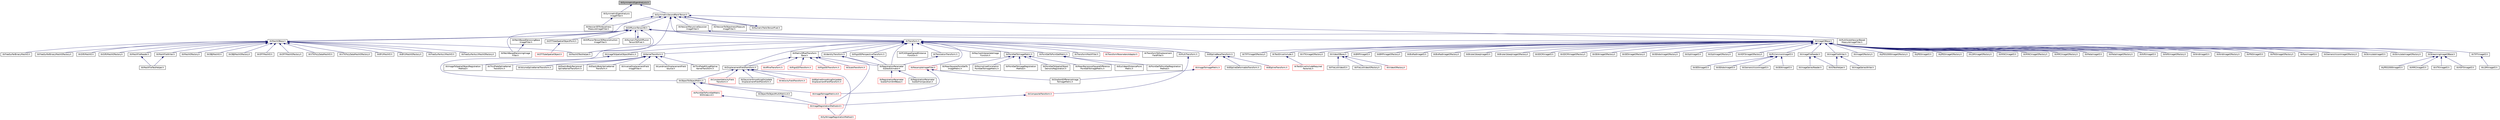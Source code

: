 digraph "itkSymmetricEigenAnalysis.h"
{
 // LATEX_PDF_SIZE
  edge [fontname="Helvetica",fontsize="10",labelfontname="Helvetica",labelfontsize="10"];
  node [fontname="Helvetica",fontsize="10",shape=record];
  Node1 [label="itkSymmetricEigenAnalysis.h",height=0.2,width=0.4,color="black", fillcolor="grey75", style="filled", fontcolor="black",tooltip=" "];
  Node1 -> Node2 [dir="back",color="midnightblue",fontsize="10",style="solid",fontname="Helvetica"];
  Node2 [label="itkSymmetricEigenAnalysis\lImageFilter.h",height=0.2,width=0.4,color="black", fillcolor="white", style="filled",URL="$itkSymmetricEigenAnalysisImageFilter_8h.html",tooltip=" "];
  Node2 -> Node3 [dir="back",color="midnightblue",fontsize="10",style="solid",fontname="Helvetica"];
  Node3 [label="itkHessian3DToVesselness\lMeasureImageFilter.h",height=0.2,width=0.4,color="black", fillcolor="white", style="filled",URL="$itkHessian3DToVesselnessMeasureImageFilter_8h.html",tooltip=" "];
  Node1 -> Node4 [dir="back",color="midnightblue",fontsize="10",style="solid",fontname="Helvetica"];
  Node4 [label="itkSymmetricSecondRankTensor.h",height=0.2,width=0.4,color="black", fillcolor="white", style="filled",URL="$itkSymmetricSecondRankTensor_8h.html",tooltip=" "];
  Node4 -> Node5 [dir="back",color="midnightblue",fontsize="10",style="solid",fontname="Helvetica"];
  Node5 [label="itkDiffusionTensor3D.h",height=0.2,width=0.4,color="black", fillcolor="white", style="filled",URL="$itkDiffusionTensor3D_8h.html",tooltip=" "];
  Node5 -> Node6 [dir="back",color="midnightblue",fontsize="10",style="solid",fontname="Helvetica"];
  Node6 [label="itkDTITubeSpatialObjectPoint.h",height=0.2,width=0.4,color="black", fillcolor="white", style="filled",URL="$itkDTITubeSpatialObjectPoint_8h.html",tooltip=" "];
  Node6 -> Node7 [dir="back",color="midnightblue",fontsize="10",style="solid",fontname="Helvetica"];
  Node7 [label="itkDTITubeSpatialObject.h",height=0.2,width=0.4,color="red", fillcolor="white", style="filled",URL="$itkDTITubeSpatialObject_8h.html",tooltip=" "];
  Node5 -> Node9 [dir="back",color="midnightblue",fontsize="10",style="solid",fontname="Helvetica"];
  Node9 [label="itkDiffusionTensor3DReconstruction\lImageFilter.h",height=0.2,width=0.4,color="black", fillcolor="white", style="filled",URL="$itkDiffusionTensor3DReconstructionImageFilter_8h.html",tooltip=" "];
  Node5 -> Node10 [dir="back",color="midnightblue",fontsize="10",style="solid",fontname="Helvetica"];
  Node10 [label="itkImageIOBase.h",height=0.2,width=0.4,color="black", fillcolor="white", style="filled",URL="$itkImageIOBase_8h.html",tooltip=" "];
  Node10 -> Node11 [dir="back",color="midnightblue",fontsize="10",style="solid",fontname="Helvetica"];
  Node11 [label="itkBMPImageIO.h",height=0.2,width=0.4,color="black", fillcolor="white", style="filled",URL="$itkBMPImageIO_8h.html",tooltip=" "];
  Node10 -> Node12 [dir="back",color="midnightblue",fontsize="10",style="solid",fontname="Helvetica"];
  Node12 [label="itkBMPImageIOFactory.h",height=0.2,width=0.4,color="black", fillcolor="white", style="filled",URL="$itkBMPImageIOFactory_8h.html",tooltip=" "];
  Node10 -> Node13 [dir="back",color="midnightblue",fontsize="10",style="solid",fontname="Helvetica"];
  Node13 [label="itkBioRadImageIO.h",height=0.2,width=0.4,color="black", fillcolor="white", style="filled",URL="$itkBioRadImageIO_8h.html",tooltip=" "];
  Node10 -> Node14 [dir="back",color="midnightblue",fontsize="10",style="solid",fontname="Helvetica"];
  Node14 [label="itkBioRadImageIOFactory.h",height=0.2,width=0.4,color="black", fillcolor="white", style="filled",URL="$itkBioRadImageIOFactory_8h.html",tooltip=" "];
  Node10 -> Node15 [dir="back",color="midnightblue",fontsize="10",style="solid",fontname="Helvetica"];
  Node15 [label="itkBruker2dseqImageIO.h",height=0.2,width=0.4,color="black", fillcolor="white", style="filled",URL="$itkBruker2dseqImageIO_8h.html",tooltip=" "];
  Node10 -> Node16 [dir="back",color="midnightblue",fontsize="10",style="solid",fontname="Helvetica"];
  Node16 [label="itkBruker2dseqImageIOFactory.h",height=0.2,width=0.4,color="black", fillcolor="white", style="filled",URL="$itkBruker2dseqImageIOFactory_8h.html",tooltip=" "];
  Node10 -> Node17 [dir="back",color="midnightblue",fontsize="10",style="solid",fontname="Helvetica"];
  Node17 [label="itkGDCMImageIO.h",height=0.2,width=0.4,color="black", fillcolor="white", style="filled",URL="$itkGDCMImageIO_8h.html",tooltip=" "];
  Node10 -> Node18 [dir="back",color="midnightblue",fontsize="10",style="solid",fontname="Helvetica"];
  Node18 [label="itkGDCMImageIOFactory.h",height=0.2,width=0.4,color="black", fillcolor="white", style="filled",URL="$itkGDCMImageIOFactory_8h.html",tooltip=" "];
  Node10 -> Node19 [dir="back",color="midnightblue",fontsize="10",style="solid",fontname="Helvetica"];
  Node19 [label="itkGE4ImageIOFactory.h",height=0.2,width=0.4,color="black", fillcolor="white", style="filled",URL="$itkGE4ImageIOFactory_8h.html",tooltip=" "];
  Node10 -> Node20 [dir="back",color="midnightblue",fontsize="10",style="solid",fontname="Helvetica"];
  Node20 [label="itkGE5ImageIOFactory.h",height=0.2,width=0.4,color="black", fillcolor="white", style="filled",URL="$itkGE5ImageIOFactory_8h.html",tooltip=" "];
  Node10 -> Node21 [dir="back",color="midnightblue",fontsize="10",style="solid",fontname="Helvetica"];
  Node21 [label="itkGEAdwImageIOFactory.h",height=0.2,width=0.4,color="black", fillcolor="white", style="filled",URL="$itkGEAdwImageIOFactory_8h.html",tooltip=" "];
  Node10 -> Node22 [dir="back",color="midnightblue",fontsize="10",style="solid",fontname="Helvetica"];
  Node22 [label="itkGiplImageIO.h",height=0.2,width=0.4,color="black", fillcolor="white", style="filled",URL="$itkGiplImageIO_8h.html",tooltip=" "];
  Node10 -> Node23 [dir="back",color="midnightblue",fontsize="10",style="solid",fontname="Helvetica"];
  Node23 [label="itkGiplImageIOFactory.h",height=0.2,width=0.4,color="black", fillcolor="white", style="filled",URL="$itkGiplImageIOFactory_8h.html",tooltip=" "];
  Node10 -> Node24 [dir="back",color="midnightblue",fontsize="10",style="solid",fontname="Helvetica"];
  Node24 [label="itkHDF5ImageIOFactory.h",height=0.2,width=0.4,color="black", fillcolor="white", style="filled",URL="$itkHDF5ImageIOFactory_8h.html",tooltip=" "];
  Node10 -> Node25 [dir="back",color="midnightblue",fontsize="10",style="solid",fontname="Helvetica"];
  Node25 [label="itkIPLCommonImageIO.h",height=0.2,width=0.4,color="black", fillcolor="white", style="filled",URL="$itkIPLCommonImageIO_8h.html",tooltip="This file was written as a modification to the itkMetaImageIO as a new method for reading in files fr..."];
  Node25 -> Node26 [dir="back",color="midnightblue",fontsize="10",style="solid",fontname="Helvetica"];
  Node26 [label="itkGE4ImageIO.h",height=0.2,width=0.4,color="black", fillcolor="white", style="filled",URL="$itkGE4ImageIO_8h.html",tooltip="This file was written as a modification to the itkMetaImageIO as a new method for reading in files fr..."];
  Node25 -> Node27 [dir="back",color="midnightblue",fontsize="10",style="solid",fontname="Helvetica"];
  Node27 [label="itkGE5ImageIO.h",height=0.2,width=0.4,color="black", fillcolor="white", style="filled",URL="$itkGE5ImageIO_8h.html",tooltip="This file was written as a modification to the itkMetaImageIO as a new method for reading in files fr..."];
  Node25 -> Node28 [dir="back",color="midnightblue",fontsize="10",style="solid",fontname="Helvetica"];
  Node28 [label="itkGEAdwImageIO.h",height=0.2,width=0.4,color="black", fillcolor="white", style="filled",URL="$itkGEAdwImageIO_8h.html",tooltip="This file was written as a modification to the itkMetaImageIO as a new method for reading in files fr..."];
  Node25 -> Node29 [dir="back",color="midnightblue",fontsize="10",style="solid",fontname="Helvetica"];
  Node29 [label="itkSiemensVisionImageIO.h",height=0.2,width=0.4,color="black", fillcolor="white", style="filled",URL="$itkSiemensVisionImageIO_8h.html",tooltip="This file was written as a modification to the itkMetaImageIO as a new method for reading in files fr..."];
  Node10 -> Node30 [dir="back",color="midnightblue",fontsize="10",style="solid",fontname="Helvetica"];
  Node30 [label="itkImageFileReader.h",height=0.2,width=0.4,color="black", fillcolor="white", style="filled",URL="$itkImageFileReader_8h.html",tooltip=" "];
  Node30 -> Node31 [dir="back",color="midnightblue",fontsize="10",style="solid",fontname="Helvetica"];
  Node31 [label="itkIOTestHelper.h",height=0.2,width=0.4,color="black", fillcolor="white", style="filled",URL="$itkIOTestHelper_8h.html",tooltip=" "];
  Node30 -> Node32 [dir="back",color="midnightblue",fontsize="10",style="solid",fontname="Helvetica"];
  Node32 [label="itkImageSeriesReader.h",height=0.2,width=0.4,color="black", fillcolor="white", style="filled",URL="$itkImageSeriesReader_8h.html",tooltip=" "];
  Node10 -> Node33 [dir="back",color="midnightblue",fontsize="10",style="solid",fontname="Helvetica"];
  Node33 [label="itkImageFileWriter.h",height=0.2,width=0.4,color="black", fillcolor="white", style="filled",URL="$itkImageFileWriter_8h.html",tooltip=" "];
  Node33 -> Node31 [dir="back",color="midnightblue",fontsize="10",style="solid",fontname="Helvetica"];
  Node33 -> Node34 [dir="back",color="midnightblue",fontsize="10",style="solid",fontname="Helvetica"];
  Node34 [label="itkImageSeriesWriter.h",height=0.2,width=0.4,color="black", fillcolor="white", style="filled",URL="$itkImageSeriesWriter_8h.html",tooltip=" "];
  Node10 -> Node35 [dir="back",color="midnightblue",fontsize="10",style="solid",fontname="Helvetica"];
  Node35 [label="itkImageIOFactory.h",height=0.2,width=0.4,color="black", fillcolor="white", style="filled",URL="$itkImageIOFactory_8h.html",tooltip=" "];
  Node10 -> Node36 [dir="back",color="midnightblue",fontsize="10",style="solid",fontname="Helvetica"];
  Node36 [label="itkJPEG2000ImageIOFactory.h",height=0.2,width=0.4,color="black", fillcolor="white", style="filled",URL="$itkJPEG2000ImageIOFactory_8h.html",tooltip=" "];
  Node10 -> Node37 [dir="back",color="midnightblue",fontsize="10",style="solid",fontname="Helvetica"];
  Node37 [label="itkJPEGImageIO.h",height=0.2,width=0.4,color="black", fillcolor="white", style="filled",URL="$itkJPEGImageIO_8h.html",tooltip=" "];
  Node10 -> Node38 [dir="back",color="midnightblue",fontsize="10",style="solid",fontname="Helvetica"];
  Node38 [label="itkJPEGImageIOFactory.h",height=0.2,width=0.4,color="black", fillcolor="white", style="filled",URL="$itkJPEGImageIOFactory_8h.html",tooltip=" "];
  Node10 -> Node39 [dir="back",color="midnightblue",fontsize="10",style="solid",fontname="Helvetica"];
  Node39 [label="itkLSMImageIOFactory.h",height=0.2,width=0.4,color="black", fillcolor="white", style="filled",URL="$itkLSMImageIOFactory_8h.html",tooltip=" "];
  Node10 -> Node40 [dir="back",color="midnightblue",fontsize="10",style="solid",fontname="Helvetica"];
  Node40 [label="itkMINCImageIO.h",height=0.2,width=0.4,color="black", fillcolor="white", style="filled",URL="$itkMINCImageIO_8h.html",tooltip=" "];
  Node10 -> Node41 [dir="back",color="midnightblue",fontsize="10",style="solid",fontname="Helvetica"];
  Node41 [label="itkMINCImageIOFactory.h",height=0.2,width=0.4,color="black", fillcolor="white", style="filled",URL="$itkMINCImageIOFactory_8h.html",tooltip=" "];
  Node10 -> Node42 [dir="back",color="midnightblue",fontsize="10",style="solid",fontname="Helvetica"];
  Node42 [label="itkMRCImageIOFactory.h",height=0.2,width=0.4,color="black", fillcolor="white", style="filled",URL="$itkMRCImageIOFactory_8h.html",tooltip=" "];
  Node10 -> Node43 [dir="back",color="midnightblue",fontsize="10",style="solid",fontname="Helvetica"];
  Node43 [label="itkMetaImageIO.h",height=0.2,width=0.4,color="black", fillcolor="white", style="filled",URL="$itkMetaImageIO_8h.html",tooltip=" "];
  Node10 -> Node44 [dir="back",color="midnightblue",fontsize="10",style="solid",fontname="Helvetica"];
  Node44 [label="itkMetaImageIOFactory.h",height=0.2,width=0.4,color="black", fillcolor="white", style="filled",URL="$itkMetaImageIOFactory_8h.html",tooltip=" "];
  Node10 -> Node45 [dir="back",color="midnightblue",fontsize="10",style="solid",fontname="Helvetica"];
  Node45 [label="itkNiftiImageIO.h",height=0.2,width=0.4,color="black", fillcolor="white", style="filled",URL="$itkNiftiImageIO_8h.html",tooltip=" "];
  Node10 -> Node46 [dir="back",color="midnightblue",fontsize="10",style="solid",fontname="Helvetica"];
  Node46 [label="itkNiftiImageIOFactory.h",height=0.2,width=0.4,color="black", fillcolor="white", style="filled",URL="$itkNiftiImageIOFactory_8h.html",tooltip=" "];
  Node10 -> Node47 [dir="back",color="midnightblue",fontsize="10",style="solid",fontname="Helvetica"];
  Node47 [label="itkNrrdImageIO.h",height=0.2,width=0.4,color="black", fillcolor="white", style="filled",URL="$itkNrrdImageIO_8h.html",tooltip=" "];
  Node10 -> Node48 [dir="back",color="midnightblue",fontsize="10",style="solid",fontname="Helvetica"];
  Node48 [label="itkNrrdImageIOFactory.h",height=0.2,width=0.4,color="black", fillcolor="white", style="filled",URL="$itkNrrdImageIOFactory_8h.html",tooltip=" "];
  Node10 -> Node49 [dir="back",color="midnightblue",fontsize="10",style="solid",fontname="Helvetica"];
  Node49 [label="itkPNGImageIO.h",height=0.2,width=0.4,color="black", fillcolor="white", style="filled",URL="$itkPNGImageIO_8h.html",tooltip=" "];
  Node10 -> Node50 [dir="back",color="midnightblue",fontsize="10",style="solid",fontname="Helvetica"];
  Node50 [label="itkPNGImageIOFactory.h",height=0.2,width=0.4,color="black", fillcolor="white", style="filled",URL="$itkPNGImageIOFactory_8h.html",tooltip=" "];
  Node10 -> Node51 [dir="back",color="midnightblue",fontsize="10",style="solid",fontname="Helvetica"];
  Node51 [label="itkRawImageIO.h",height=0.2,width=0.4,color="black", fillcolor="white", style="filled",URL="$itkRawImageIO_8h.html",tooltip=" "];
  Node10 -> Node52 [dir="back",color="midnightblue",fontsize="10",style="solid",fontname="Helvetica"];
  Node52 [label="itkSiemensVisionImageIOFactory.h",height=0.2,width=0.4,color="black", fillcolor="white", style="filled",URL="$itkSiemensVisionImageIOFactory_8h.html",tooltip=" "];
  Node10 -> Node53 [dir="back",color="midnightblue",fontsize="10",style="solid",fontname="Helvetica"];
  Node53 [label="itkStimulateImageIO.h",height=0.2,width=0.4,color="black", fillcolor="white", style="filled",URL="$itkStimulateImageIO_8h.html",tooltip=" "];
  Node10 -> Node54 [dir="back",color="midnightblue",fontsize="10",style="solid",fontname="Helvetica"];
  Node54 [label="itkStimulateImageIOFactory.h",height=0.2,width=0.4,color="black", fillcolor="white", style="filled",URL="$itkStimulateImageIOFactory_8h.html",tooltip=" "];
  Node10 -> Node55 [dir="back",color="midnightblue",fontsize="10",style="solid",fontname="Helvetica"];
  Node55 [label="itkStreamingImageIOBase.h",height=0.2,width=0.4,color="black", fillcolor="white", style="filled",URL="$itkStreamingImageIOBase_8h.html",tooltip=" "];
  Node55 -> Node56 [dir="back",color="midnightblue",fontsize="10",style="solid",fontname="Helvetica"];
  Node56 [label="itkHDF5ImageIO.h",height=0.2,width=0.4,color="black", fillcolor="white", style="filled",URL="$itkHDF5ImageIO_8h.html",tooltip=" "];
  Node55 -> Node57 [dir="back",color="midnightblue",fontsize="10",style="solid",fontname="Helvetica"];
  Node57 [label="itkJPEG2000ImageIO.h",height=0.2,width=0.4,color="black", fillcolor="white", style="filled",URL="$itkJPEG2000ImageIO_8h.html",tooltip=" "];
  Node55 -> Node58 [dir="back",color="midnightblue",fontsize="10",style="solid",fontname="Helvetica"];
  Node58 [label="itkMRCImageIO.h",height=0.2,width=0.4,color="black", fillcolor="white", style="filled",URL="$itkMRCImageIO_8h.html",tooltip=" "];
  Node55 -> Node59 [dir="back",color="midnightblue",fontsize="10",style="solid",fontname="Helvetica"];
  Node59 [label="itkVTKImageIO.h",height=0.2,width=0.4,color="black", fillcolor="white", style="filled",URL="$itkVTKImageIO_8h.html",tooltip=" "];
  Node10 -> Node60 [dir="back",color="midnightblue",fontsize="10",style="solid",fontname="Helvetica"];
  Node60 [label="itkTIFFImageIO.h",height=0.2,width=0.4,color="black", fillcolor="white", style="filled",URL="$itkTIFFImageIO_8h.html",tooltip=" "];
  Node60 -> Node61 [dir="back",color="midnightblue",fontsize="10",style="solid",fontname="Helvetica"];
  Node61 [label="itkLSMImageIO.h",height=0.2,width=0.4,color="black", fillcolor="white", style="filled",URL="$itkLSMImageIO_8h.html",tooltip=" "];
  Node10 -> Node62 [dir="back",color="midnightblue",fontsize="10",style="solid",fontname="Helvetica"];
  Node62 [label="itkTIFFImageIOFactory.h",height=0.2,width=0.4,color="black", fillcolor="white", style="filled",URL="$itkTIFFImageIOFactory_8h.html",tooltip=" "];
  Node10 -> Node63 [dir="back",color="midnightblue",fontsize="10",style="solid",fontname="Helvetica"];
  Node63 [label="itkTestDriverInclude.h",height=0.2,width=0.4,color="black", fillcolor="white", style="filled",URL="$itkTestDriverInclude_8h.html",tooltip=" "];
  Node63 -> Node64 [dir="back",color="midnightblue",fontsize="10",style="solid",fontname="Helvetica"];
  Node64 [label="itkTestDriverIncludeRequired\lFactories.h",height=0.2,width=0.4,color="red", fillcolor="white", style="filled",URL="$itkTestDriverIncludeRequiredFactories_8h.html",tooltip=" "];
  Node10 -> Node66 [dir="back",color="midnightblue",fontsize="10",style="solid",fontname="Helvetica"];
  Node66 [label="itkVTKImageIOFactory.h",height=0.2,width=0.4,color="black", fillcolor="white", style="filled",URL="$itkVTKImageIOFactory_8h.html",tooltip=" "];
  Node10 -> Node67 [dir="back",color="midnightblue",fontsize="10",style="solid",fontname="Helvetica"];
  Node67 [label="itkVideoIOBase.h",height=0.2,width=0.4,color="black", fillcolor="white", style="filled",URL="$itkVideoIOBase_8h.html",tooltip=" "];
  Node67 -> Node68 [dir="back",color="midnightblue",fontsize="10",style="solid",fontname="Helvetica"];
  Node68 [label="itkFileListVideoIO.h",height=0.2,width=0.4,color="black", fillcolor="white", style="filled",URL="$itkFileListVideoIO_8h.html",tooltip=" "];
  Node67 -> Node69 [dir="back",color="midnightblue",fontsize="10",style="solid",fontname="Helvetica"];
  Node69 [label="itkFileListVideoIOFactory.h",height=0.2,width=0.4,color="black", fillcolor="white", style="filled",URL="$itkFileListVideoIOFactory_8h.html",tooltip=" "];
  Node67 -> Node70 [dir="back",color="midnightblue",fontsize="10",style="solid",fontname="Helvetica"];
  Node70 [label="itkVideoIOFactory.h",height=0.2,width=0.4,color="red", fillcolor="white", style="filled",URL="$itkVideoIOFactory_8h.html",tooltip=" "];
  Node5 -> Node73 [dir="back",color="midnightblue",fontsize="10",style="solid",fontname="Helvetica"];
  Node73 [label="itkMeshIOBase.h",height=0.2,width=0.4,color="black", fillcolor="white", style="filled",URL="$itkMeshIOBase_8h.html",tooltip=" "];
  Node73 -> Node74 [dir="back",color="midnightblue",fontsize="10",style="solid",fontname="Helvetica"];
  Node74 [label="itkBYUMeshIO.h",height=0.2,width=0.4,color="black", fillcolor="white", style="filled",URL="$itkBYUMeshIO_8h.html",tooltip=" "];
  Node73 -> Node75 [dir="back",color="midnightblue",fontsize="10",style="solid",fontname="Helvetica"];
  Node75 [label="itkBYUMeshIOFactory.h",height=0.2,width=0.4,color="black", fillcolor="white", style="filled",URL="$itkBYUMeshIOFactory_8h.html",tooltip=" "];
  Node73 -> Node76 [dir="back",color="midnightblue",fontsize="10",style="solid",fontname="Helvetica"];
  Node76 [label="itkFreeSurferAsciiMeshIO.h",height=0.2,width=0.4,color="black", fillcolor="white", style="filled",URL="$itkFreeSurferAsciiMeshIO_8h.html",tooltip=" "];
  Node73 -> Node77 [dir="back",color="midnightblue",fontsize="10",style="solid",fontname="Helvetica"];
  Node77 [label="itkFreeSurferAsciiMeshIOFactory.h",height=0.2,width=0.4,color="black", fillcolor="white", style="filled",URL="$itkFreeSurferAsciiMeshIOFactory_8h.html",tooltip=" "];
  Node73 -> Node78 [dir="back",color="midnightblue",fontsize="10",style="solid",fontname="Helvetica"];
  Node78 [label="itkFreeSurferBinaryMeshIO.h",height=0.2,width=0.4,color="black", fillcolor="white", style="filled",URL="$itkFreeSurferBinaryMeshIO_8h.html",tooltip=" "];
  Node73 -> Node79 [dir="back",color="midnightblue",fontsize="10",style="solid",fontname="Helvetica"];
  Node79 [label="itkFreeSurferBinaryMeshIOFactory.h",height=0.2,width=0.4,color="black", fillcolor="white", style="filled",URL="$itkFreeSurferBinaryMeshIOFactory_8h.html",tooltip=" "];
  Node73 -> Node80 [dir="back",color="midnightblue",fontsize="10",style="solid",fontname="Helvetica"];
  Node80 [label="itkGiftiMeshIO.h",height=0.2,width=0.4,color="black", fillcolor="white", style="filled",URL="$itkGiftiMeshIO_8h.html",tooltip=" "];
  Node73 -> Node81 [dir="back",color="midnightblue",fontsize="10",style="solid",fontname="Helvetica"];
  Node81 [label="itkGiftiMeshIOFactory.h",height=0.2,width=0.4,color="black", fillcolor="white", style="filled",URL="$itkGiftiMeshIOFactory_8h.html",tooltip=" "];
  Node73 -> Node82 [dir="back",color="midnightblue",fontsize="10",style="solid",fontname="Helvetica"];
  Node82 [label="itkMeshFileReader.h",height=0.2,width=0.4,color="black", fillcolor="white", style="filled",URL="$itkMeshFileReader_8h.html",tooltip=" "];
  Node82 -> Node83 [dir="back",color="midnightblue",fontsize="10",style="solid",fontname="Helvetica"];
  Node83 [label="itkMeshFileTestHelper.h",height=0.2,width=0.4,color="black", fillcolor="white", style="filled",URL="$itkMeshFileTestHelper_8h.html",tooltip=" "];
  Node73 -> Node84 [dir="back",color="midnightblue",fontsize="10",style="solid",fontname="Helvetica"];
  Node84 [label="itkMeshFileWriter.h",height=0.2,width=0.4,color="black", fillcolor="white", style="filled",URL="$itkMeshFileWriter_8h.html",tooltip=" "];
  Node84 -> Node83 [dir="back",color="midnightblue",fontsize="10",style="solid",fontname="Helvetica"];
  Node73 -> Node85 [dir="back",color="midnightblue",fontsize="10",style="solid",fontname="Helvetica"];
  Node85 [label="itkMeshIOFactory.h",height=0.2,width=0.4,color="black", fillcolor="white", style="filled",URL="$itkMeshIOFactory_8h.html",tooltip=" "];
  Node73 -> Node86 [dir="back",color="midnightblue",fontsize="10",style="solid",fontname="Helvetica"];
  Node86 [label="itkMeshIOTestHelper.h",height=0.2,width=0.4,color="black", fillcolor="white", style="filled",URL="$itkMeshIOTestHelper_8h.html",tooltip=" "];
  Node73 -> Node87 [dir="back",color="midnightblue",fontsize="10",style="solid",fontname="Helvetica"];
  Node87 [label="itkOBJMeshIO.h",height=0.2,width=0.4,color="black", fillcolor="white", style="filled",URL="$itkOBJMeshIO_8h.html",tooltip=" "];
  Node73 -> Node88 [dir="back",color="midnightblue",fontsize="10",style="solid",fontname="Helvetica"];
  Node88 [label="itkOBJMeshIOFactory.h",height=0.2,width=0.4,color="black", fillcolor="white", style="filled",URL="$itkOBJMeshIOFactory_8h.html",tooltip=" "];
  Node73 -> Node89 [dir="back",color="midnightblue",fontsize="10",style="solid",fontname="Helvetica"];
  Node89 [label="itkOFFMeshIO.h",height=0.2,width=0.4,color="black", fillcolor="white", style="filled",URL="$itkOFFMeshIO_8h.html",tooltip=" "];
  Node73 -> Node90 [dir="back",color="midnightblue",fontsize="10",style="solid",fontname="Helvetica"];
  Node90 [label="itkOFFMeshIOFactory.h",height=0.2,width=0.4,color="black", fillcolor="white", style="filled",URL="$itkOFFMeshIOFactory_8h.html",tooltip=" "];
  Node73 -> Node91 [dir="back",color="midnightblue",fontsize="10",style="solid",fontname="Helvetica"];
  Node91 [label="itkVTKPolyDataMeshIO.h",height=0.2,width=0.4,color="black", fillcolor="white", style="filled",URL="$itkVTKPolyDataMeshIO_8h.html",tooltip=" "];
  Node73 -> Node92 [dir="back",color="midnightblue",fontsize="10",style="solid",fontname="Helvetica"];
  Node92 [label="itkVTKPolyDataMeshIOFactory.h",height=0.2,width=0.4,color="black", fillcolor="white", style="filled",URL="$itkVTKPolyDataMeshIOFactory_8h.html",tooltip=" "];
  Node5 -> Node86 [dir="back",color="midnightblue",fontsize="10",style="solid",fontname="Helvetica"];
  Node5 -> Node93 [dir="back",color="midnightblue",fontsize="10",style="solid",fontname="Helvetica"];
  Node93 [label="itkNumericTraitsDiffusion\lTensor3DPixel.h",height=0.2,width=0.4,color="black", fillcolor="white", style="filled",URL="$itkNumericTraitsDiffusionTensor3DPixel_8h.html",tooltip=" "];
  Node93 -> Node5 [dir="back",color="midnightblue",fontsize="10",style="solid",fontname="Helvetica"];
  Node5 -> Node94 [dir="back",color="midnightblue",fontsize="10",style="solid",fontname="Helvetica"];
  Node94 [label="itkPatchBasedDenoisingBase\lImageFilter.h",height=0.2,width=0.4,color="black", fillcolor="white", style="filled",URL="$itkPatchBasedDenoisingBaseImageFilter_8h.html",tooltip=" "];
  Node94 -> Node95 [dir="back",color="midnightblue",fontsize="10",style="solid",fontname="Helvetica"];
  Node95 [label="itkPatchBasedDenoisingImage\lFilter.h",height=0.2,width=0.4,color="black", fillcolor="white", style="filled",URL="$itkPatchBasedDenoisingImageFilter_8h.html",tooltip=" "];
  Node5 -> Node95 [dir="back",color="midnightblue",fontsize="10",style="solid",fontname="Helvetica"];
  Node5 -> Node96 [dir="back",color="midnightblue",fontsize="10",style="solid",fontname="Helvetica"];
  Node96 [label="itkTransform.h",height=0.2,width=0.4,color="black", fillcolor="white", style="filled",URL="$itkTransform_8h.html",tooltip=" "];
  Node96 -> Node97 [dir="back",color="midnightblue",fontsize="10",style="solid",fontname="Helvetica"];
  Node97 [label="itkBSplineBaseTransform.h",height=0.2,width=0.4,color="black", fillcolor="white", style="filled",URL="$itkBSplineBaseTransform_8h.html",tooltip=" "];
  Node97 -> Node98 [dir="back",color="midnightblue",fontsize="10",style="solid",fontname="Helvetica"];
  Node98 [label="itkBSplineDeformableTransform.h",height=0.2,width=0.4,color="black", fillcolor="white", style="filled",URL="$itkBSplineDeformableTransform_8h.html",tooltip=" "];
  Node97 -> Node99 [dir="back",color="midnightblue",fontsize="10",style="solid",fontname="Helvetica"];
  Node99 [label="itkBSplineTransform.h",height=0.2,width=0.4,color="red", fillcolor="white", style="filled",URL="$itkBSplineTransform_8h.html",tooltip=" "];
  Node97 -> Node101 [dir="back",color="midnightblue",fontsize="10",style="solid",fontname="Helvetica"];
  Node101 [label="itkImageToImageMetric.h",height=0.2,width=0.4,color="red", fillcolor="white", style="filled",URL="$itkImageToImageMetric_8h.html",tooltip=" "];
  Node101 -> Node102 [dir="back",color="midnightblue",fontsize="10",style="solid",fontname="Helvetica"];
  Node102 [label="itkGradientDifferenceImage\lToImageMetric.h",height=0.2,width=0.4,color="black", fillcolor="white", style="filled",URL="$itkGradientDifferenceImageToImageMetric_8h.html",tooltip=" "];
  Node96 -> Node120 [dir="back",color="midnightblue",fontsize="10",style="solid",fontname="Helvetica"];
  Node120 [label="itkDisplacementFieldTransform.h",height=0.2,width=0.4,color="black", fillcolor="white", style="filled",URL="$itkDisplacementFieldTransform_8h.html",tooltip=" "];
  Node120 -> Node121 [dir="back",color="midnightblue",fontsize="10",style="solid",fontname="Helvetica"];
  Node121 [label="itkBSplineSmoothingOnUpdate\lDisplacementFieldTransform.h",height=0.2,width=0.4,color="red", fillcolor="white", style="filled",URL="$itkBSplineSmoothingOnUpdateDisplacementFieldTransform_8h.html",tooltip=" "];
  Node120 -> Node123 [dir="back",color="midnightblue",fontsize="10",style="solid",fontname="Helvetica"];
  Node123 [label="itkConstantVelocityField\lTransform.h",height=0.2,width=0.4,color="red", fillcolor="white", style="filled",URL="$itkConstantVelocityFieldTransform_8h.html",tooltip=" "];
  Node120 -> Node126 [dir="back",color="midnightblue",fontsize="10",style="solid",fontname="Helvetica"];
  Node126 [label="itkGaussianSmoothingOnUpdate\lDisplacementFieldTransform.h",height=0.2,width=0.4,color="black", fillcolor="white", style="filled",URL="$itkGaussianSmoothingOnUpdateDisplacementFieldTransform_8h.html",tooltip=" "];
  Node120 -> Node127 [dir="back",color="midnightblue",fontsize="10",style="solid",fontname="Helvetica"];
  Node127 [label="itkObjectToObjectMetric.h",height=0.2,width=0.4,color="black", fillcolor="white", style="filled",URL="$itkObjectToObjectMetric_8h.html",tooltip=" "];
  Node127 -> Node128 [dir="back",color="midnightblue",fontsize="10",style="solid",fontname="Helvetica"];
  Node128 [label="itkImageToImageMetricv4.h",height=0.2,width=0.4,color="red", fillcolor="white", style="filled",URL="$itkImageToImageMetricv4_8h.html",tooltip=" "];
  Node128 -> Node132 [dir="back",color="midnightblue",fontsize="10",style="solid",fontname="Helvetica"];
  Node132 [label="itkImageRegistrationMethodv4.h",height=0.2,width=0.4,color="red", fillcolor="white", style="filled",URL="$itkImageRegistrationMethodv4_8h.html",tooltip=" "];
  Node132 -> Node133 [dir="back",color="midnightblue",fontsize="10",style="solid",fontname="Helvetica"];
  Node133 [label="itkSyNImageRegistrationMethod.h",height=0.2,width=0.4,color="red", fillcolor="white", style="filled",URL="$itkSyNImageRegistrationMethod_8h.html",tooltip=" "];
  Node127 -> Node139 [dir="back",color="midnightblue",fontsize="10",style="solid",fontname="Helvetica"];
  Node139 [label="itkObjectToObjectMultiMetricv4.h",height=0.2,width=0.4,color="black", fillcolor="white", style="filled",URL="$itkObjectToObjectMultiMetricv4_8h.html",tooltip=" "];
  Node139 -> Node132 [dir="back",color="midnightblue",fontsize="10",style="solid",fontname="Helvetica"];
  Node127 -> Node140 [dir="back",color="midnightblue",fontsize="10",style="solid",fontname="Helvetica"];
  Node140 [label="itkPointSetToPointSetMetric\lWithIndexv4.h",height=0.2,width=0.4,color="red", fillcolor="white", style="filled",URL="$itkPointSetToPointSetMetricWithIndexv4_8h.html",tooltip=" "];
  Node140 -> Node132 [dir="back",color="midnightblue",fontsize="10",style="solid",fontname="Helvetica"];
  Node120 -> Node133 [dir="back",color="midnightblue",fontsize="10",style="solid",fontname="Helvetica"];
  Node120 -> Node146 [dir="back",color="midnightblue",fontsize="10",style="solid",fontname="Helvetica"];
  Node146 [label="itkVelocityFieldTransform.h",height=0.2,width=0.4,color="red", fillcolor="white", style="filled",URL="$itkVelocityFieldTransform_8h.html",tooltip=" "];
  Node96 -> Node150 [dir="back",color="midnightblue",fontsize="10",style="solid",fontname="Helvetica"];
  Node150 [label="itkIdentityTransform.h",height=0.2,width=0.4,color="black", fillcolor="white", style="filled",URL="$itkIdentityTransform_8h.html",tooltip=" "];
  Node150 -> Node132 [dir="back",color="midnightblue",fontsize="10",style="solid",fontname="Helvetica"];
  Node150 -> Node151 [dir="back",color="midnightblue",fontsize="10",style="solid",fontname="Helvetica"];
  Node151 [label="itkRegistrationParameter\lScalesEstimator.h",height=0.2,width=0.4,color="black", fillcolor="white", style="filled",URL="$itkRegistrationParameterScalesEstimator_8h.html",tooltip=" "];
  Node151 -> Node152 [dir="back",color="midnightblue",fontsize="10",style="solid",fontname="Helvetica"];
  Node152 [label="itkRegistrationParameter\lScalesFromJacobian.h",height=0.2,width=0.4,color="black", fillcolor="white", style="filled",URL="$itkRegistrationParameterScalesFromJacobian_8h.html",tooltip=" "];
  Node151 -> Node153 [dir="back",color="midnightblue",fontsize="10",style="solid",fontname="Helvetica"];
  Node153 [label="itkRegistrationParameter\lScalesFromShiftBase.h",height=0.2,width=0.4,color="red", fillcolor="white", style="filled",URL="$itkRegistrationParameterScalesFromShiftBase_8h.html",tooltip=" "];
  Node96 -> Node156 [dir="back",color="midnightblue",fontsize="10",style="solid",fontname="Helvetica"];
  Node156 [label="itkImageToSpatialObjectMetric.h",height=0.2,width=0.4,color="black", fillcolor="white", style="filled",URL="$itkImageToSpatialObjectMetric_8h.html",tooltip=" "];
  Node156 -> Node157 [dir="back",color="midnightblue",fontsize="10",style="solid",fontname="Helvetica"];
  Node157 [label="itkImageToSpatialObjectRegistration\lMethod.h",height=0.2,width=0.4,color="black", fillcolor="white", style="filled",URL="$itkImageToSpatialObjectRegistrationMethod_8h.html",tooltip=" "];
  Node96 -> Node158 [dir="back",color="midnightblue",fontsize="10",style="solid",fontname="Helvetica"];
  Node158 [label="itkKernelTransform.h",height=0.2,width=0.4,color="black", fillcolor="white", style="filled",URL="$itkKernelTransform_8h.html",tooltip=" "];
  Node158 -> Node159 [dir="back",color="midnightblue",fontsize="10",style="solid",fontname="Helvetica"];
  Node159 [label="itkElasticBodyReciprocal\lSplineKernelTransform.h",height=0.2,width=0.4,color="black", fillcolor="white", style="filled",URL="$itkElasticBodyReciprocalSplineKernelTransform_8h.html",tooltip=" "];
  Node158 -> Node160 [dir="back",color="midnightblue",fontsize="10",style="solid",fontname="Helvetica"];
  Node160 [label="itkElasticBodySplineKernel\lTransform.h",height=0.2,width=0.4,color="black", fillcolor="white", style="filled",URL="$itkElasticBodySplineKernelTransform_8h.html",tooltip=" "];
  Node158 -> Node161 [dir="back",color="midnightblue",fontsize="10",style="solid",fontname="Helvetica"];
  Node161 [label="itkInverseDisplacementField\lImageFilter.h",height=0.2,width=0.4,color="black", fillcolor="white", style="filled",URL="$itkInverseDisplacementFieldImageFilter_8h.html",tooltip=" "];
  Node158 -> Node162 [dir="back",color="midnightblue",fontsize="10",style="solid",fontname="Helvetica"];
  Node162 [label="itkLandmarkDisplacementField\lSource.h",height=0.2,width=0.4,color="black", fillcolor="white", style="filled",URL="$itkLandmarkDisplacementFieldSource_8h.html",tooltip=" "];
  Node158 -> Node163 [dir="back",color="midnightblue",fontsize="10",style="solid",fontname="Helvetica"];
  Node163 [label="itkThinPlateR2LogRSpline\lKernelTransform.h",height=0.2,width=0.4,color="black", fillcolor="white", style="filled",URL="$itkThinPlateR2LogRSplineKernelTransform_8h.html",tooltip=" "];
  Node158 -> Node164 [dir="back",color="midnightblue",fontsize="10",style="solid",fontname="Helvetica"];
  Node164 [label="itkThinPlateSplineKernel\lTransform.h",height=0.2,width=0.4,color="black", fillcolor="white", style="filled",URL="$itkThinPlateSplineKernelTransform_8h.html",tooltip=" "];
  Node158 -> Node165 [dir="back",color="midnightblue",fontsize="10",style="solid",fontname="Helvetica"];
  Node165 [label="itkVolumeSplineKernelTransform.h",height=0.2,width=0.4,color="black", fillcolor="white", style="filled",URL="$itkVolumeSplineKernelTransform_8h.html",tooltip=" "];
  Node96 -> Node166 [dir="back",color="midnightblue",fontsize="10",style="solid",fontname="Helvetica"];
  Node166 [label="itkMatrixOffsetTransform\lBase.h",height=0.2,width=0.4,color="black", fillcolor="white", style="filled",URL="$itkMatrixOffsetTransformBase_8h.html",tooltip=" "];
  Node166 -> Node167 [dir="back",color="midnightblue",fontsize="10",style="solid",fontname="Helvetica"];
  Node167 [label="itkAffineTransform.h",height=0.2,width=0.4,color="red", fillcolor="white", style="filled",URL="$itkAffineTransform_8h.html",tooltip=" "];
  Node166 -> Node120 [dir="back",color="midnightblue",fontsize="10",style="solid",fontname="Helvetica"];
  Node166 -> Node151 [dir="back",color="midnightblue",fontsize="10",style="solid",fontname="Helvetica"];
  Node166 -> Node241 [dir="back",color="midnightblue",fontsize="10",style="solid",fontname="Helvetica"];
  Node241 [label="itkRigid2DTransform.h",height=0.2,width=0.4,color="red", fillcolor="white", style="filled",URL="$itkRigid2DTransform_8h.html",tooltip=" "];
  Node166 -> Node246 [dir="back",color="midnightblue",fontsize="10",style="solid",fontname="Helvetica"];
  Node246 [label="itkRigid3DTransform.h",height=0.2,width=0.4,color="red", fillcolor="white", style="filled",URL="$itkRigid3DTransform_8h.html",tooltip=" "];
  Node166 -> Node258 [dir="back",color="midnightblue",fontsize="10",style="solid",fontname="Helvetica"];
  Node258 [label="itkScaleTransform.h",height=0.2,width=0.4,color="red", fillcolor="white", style="filled",URL="$itkScaleTransform_8h.html",tooltip=" "];
  Node96 -> Node260 [dir="back",color="midnightblue",fontsize="10",style="solid",fontname="Helvetica"];
  Node260 [label="itkMultiTransform.h",height=0.2,width=0.4,color="black", fillcolor="white", style="filled",URL="$itkMultiTransform_8h.html",tooltip=" "];
  Node260 -> Node261 [dir="back",color="midnightblue",fontsize="10",style="solid",fontname="Helvetica"];
  Node261 [label="itkCompositeTransform.h",height=0.2,width=0.4,color="red", fillcolor="white", style="filled",URL="$itkCompositeTransform_8h.html",tooltip=" "];
  Node261 -> Node132 [dir="back",color="midnightblue",fontsize="10",style="solid",fontname="Helvetica"];
  Node96 -> Node127 [dir="back",color="midnightblue",fontsize="10",style="solid",fontname="Helvetica"];
  Node96 -> Node263 [dir="back",color="midnightblue",fontsize="10",style="solid",fontname="Helvetica"];
  Node263 [label="itkPCAShapeSignedDistance\lFunction.h",height=0.2,width=0.4,color="black", fillcolor="white", style="filled",URL="$itkPCAShapeSignedDistanceFunction_8h.html",tooltip=" "];
  Node96 -> Node264 [dir="back",color="midnightblue",fontsize="10",style="solid",fontname="Helvetica"];
  Node264 [label="itkPointSetToImageMetric.h",height=0.2,width=0.4,color="black", fillcolor="white", style="filled",URL="$itkPointSetToImageMetric_8h.html",tooltip=" "];
  Node264 -> Node265 [dir="back",color="midnightblue",fontsize="10",style="solid",fontname="Helvetica"];
  Node265 [label="itkMeanReciprocalSquareDifference\lPointSetToImageMetric.h",height=0.2,width=0.4,color="black", fillcolor="white", style="filled",URL="$itkMeanReciprocalSquareDifferencePointSetToImageMetric_8h.html",tooltip=" "];
  Node264 -> Node266 [dir="back",color="midnightblue",fontsize="10",style="solid",fontname="Helvetica"];
  Node266 [label="itkMeanSquaresPointSetTo\lImageMetric.h",height=0.2,width=0.4,color="black", fillcolor="white", style="filled",URL="$itkMeanSquaresPointSetToImageMetric_8h.html",tooltip=" "];
  Node264 -> Node267 [dir="back",color="midnightblue",fontsize="10",style="solid",fontname="Helvetica"];
  Node267 [label="itkNormalizedCorrelation\lPointSetToImageMetric.h",height=0.2,width=0.4,color="black", fillcolor="white", style="filled",URL="$itkNormalizedCorrelationPointSetToImageMetric_8h.html",tooltip=" "];
  Node264 -> Node268 [dir="back",color="midnightblue",fontsize="10",style="solid",fontname="Helvetica"];
  Node268 [label="itkPointSetToImageRegistration\lMethod.h",height=0.2,width=0.4,color="black", fillcolor="white", style="filled",URL="$itkPointSetToImageRegistrationMethod_8h.html",tooltip=" "];
  Node264 -> Node269 [dir="back",color="midnightblue",fontsize="10",style="solid",fontname="Helvetica"];
  Node269 [label="itkPointSetToSpatialObject\lDemonsRegistration.h",height=0.2,width=0.4,color="black", fillcolor="white", style="filled",URL="$itkPointSetToSpatialObjectDemonsRegistration_8h.html",tooltip=" "];
  Node96 -> Node270 [dir="back",color="midnightblue",fontsize="10",style="solid",fontname="Helvetica"];
  Node270 [label="itkPointSetToPointSetMetric.h",height=0.2,width=0.4,color="black", fillcolor="white", style="filled",URL="$itkPointSetToPointSetMetric_8h.html",tooltip=" "];
  Node270 -> Node271 [dir="back",color="midnightblue",fontsize="10",style="solid",fontname="Helvetica"];
  Node271 [label="itkEuclideanDistancePoint\lMetric.h",height=0.2,width=0.4,color="black", fillcolor="white", style="filled",URL="$itkEuclideanDistancePointMetric_8h.html",tooltip=" "];
  Node270 -> Node272 [dir="back",color="midnightblue",fontsize="10",style="solid",fontname="Helvetica"];
  Node272 [label="itkPointSetToPointSetRegistration\lMethod.h",height=0.2,width=0.4,color="black", fillcolor="white", style="filled",URL="$itkPointSetToPointSetRegistrationMethod_8h.html",tooltip=" "];
  Node96 -> Node273 [dir="back",color="midnightblue",fontsize="10",style="solid",fontname="Helvetica"];
  Node273 [label="itkRayCastInterpolateImage\lFunction.h",height=0.2,width=0.4,color="black", fillcolor="white", style="filled",URL="$itkRayCastInterpolateImageFunction_8h.html",tooltip=" "];
  Node96 -> Node151 [dir="back",color="midnightblue",fontsize="10",style="solid",fontname="Helvetica"];
  Node96 -> Node274 [dir="back",color="midnightblue",fontsize="10",style="solid",fontname="Helvetica"];
  Node274 [label="itkResampleImageFilter.h",height=0.2,width=0.4,color="red", fillcolor="white", style="filled",URL="$itkResampleImageFilter_8h.html",tooltip=" "];
  Node274 -> Node102 [dir="back",color="midnightblue",fontsize="10",style="solid",fontname="Helvetica"];
  Node274 -> Node128 [dir="back",color="midnightblue",fontsize="10",style="solid",fontname="Helvetica"];
  Node96 -> Node276 [dir="back",color="midnightblue",fontsize="10",style="solid",fontname="Helvetica"];
  Node276 [label="itkRigid3DPerspectiveTransform.h",height=0.2,width=0.4,color="black", fillcolor="white", style="filled",URL="$itkRigid3DPerspectiveTransform_8h.html",tooltip=" "];
  Node276 -> Node151 [dir="back",color="midnightblue",fontsize="10",style="solid",fontname="Helvetica"];
  Node96 -> Node277 [dir="back",color="midnightblue",fontsize="10",style="solid",fontname="Helvetica"];
  Node277 [label="itkTransformMeshFilter.h",height=0.2,width=0.4,color="black", fillcolor="white", style="filled",URL="$itkTransformMeshFilter_8h.html",tooltip=" "];
  Node96 -> Node278 [dir="back",color="midnightblue",fontsize="10",style="solid",fontname="Helvetica"];
  Node278 [label="itkTransformParametersAdaptor.h",height=0.2,width=0.4,color="red", fillcolor="white", style="filled",URL="$itkTransformParametersAdaptor_8h.html",tooltip=" "];
  Node96 -> Node288 [dir="back",color="midnightblue",fontsize="10",style="solid",fontname="Helvetica"];
  Node288 [label="itkTransformToDisplacement\lFieldFilter.h",height=0.2,width=0.4,color="black", fillcolor="white", style="filled",URL="$itkTransformToDisplacementFieldFilter_8h.html",tooltip=" "];
  Node96 -> Node289 [dir="back",color="midnightblue",fontsize="10",style="solid",fontname="Helvetica"];
  Node289 [label="itkTranslationTransform.h",height=0.2,width=0.4,color="black", fillcolor="white", style="filled",URL="$itkTranslationTransform_8h.html",tooltip=" "];
  Node289 -> Node151 [dir="back",color="midnightblue",fontsize="10",style="solid",fontname="Helvetica"];
  Node4 -> Node3 [dir="back",color="midnightblue",fontsize="10",style="solid",fontname="Helvetica"];
  Node4 -> Node290 [dir="back",color="midnightblue",fontsize="10",style="solid",fontname="Helvetica"];
  Node290 [label="itkHessianRecursiveGaussian\lImageFilter.h",height=0.2,width=0.4,color="black", fillcolor="white", style="filled",URL="$itkHessianRecursiveGaussianImageFilter_8h.html",tooltip=" "];
  Node290 -> Node291 [dir="back",color="midnightblue",fontsize="10",style="solid",fontname="Helvetica"];
  Node291 [label="itkMultiScaleHessianBased\lMeasureImageFilter.h",height=0.2,width=0.4,color="black", fillcolor="white", style="filled",URL="$itkMultiScaleHessianBasedMeasureImageFilter_8h.html",tooltip=" "];
  Node4 -> Node292 [dir="back",color="midnightblue",fontsize="10",style="solid",fontname="Helvetica"];
  Node292 [label="itkHessianToObjectnessMeasure\lImageFilter.h",height=0.2,width=0.4,color="black", fillcolor="white", style="filled",URL="$itkHessianToObjectnessMeasureImageFilter_8h.html",tooltip=" "];
  Node4 -> Node10 [dir="back",color="midnightblue",fontsize="10",style="solid",fontname="Helvetica"];
  Node4 -> Node73 [dir="back",color="midnightblue",fontsize="10",style="solid",fontname="Helvetica"];
  Node4 -> Node86 [dir="back",color="midnightblue",fontsize="10",style="solid",fontname="Helvetica"];
  Node4 -> Node293 [dir="back",color="midnightblue",fontsize="10",style="solid",fontname="Helvetica"];
  Node293 [label="itkNumericTraitsTensorPixel.h",height=0.2,width=0.4,color="black", fillcolor="white", style="filled",URL="$itkNumericTraitsTensorPixel_8h.html",tooltip=" "];
  Node293 -> Node4 [dir="back",color="midnightblue",fontsize="10",style="solid",fontname="Helvetica"];
  Node4 -> Node96 [dir="back",color="midnightblue",fontsize="10",style="solid",fontname="Helvetica"];
}
